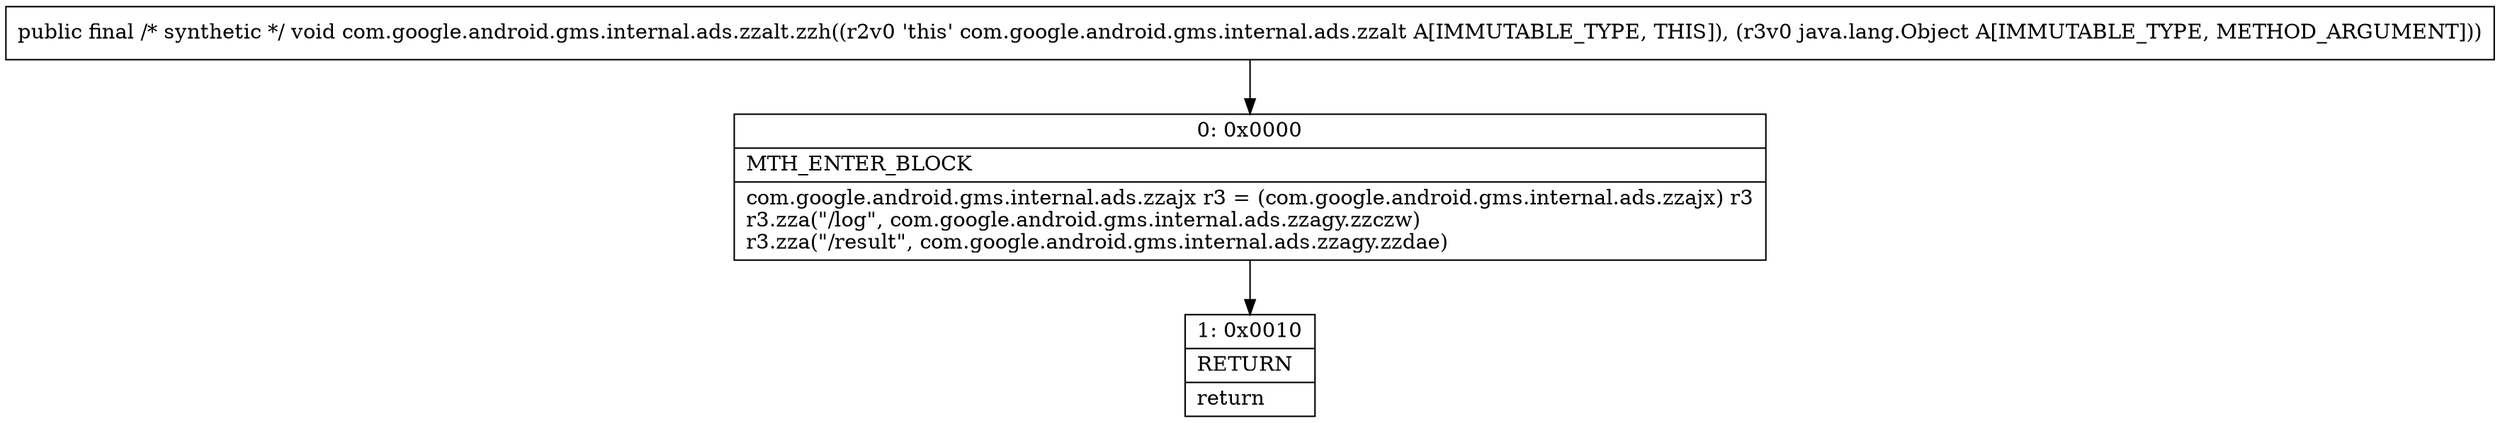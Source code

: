 digraph "CFG forcom.google.android.gms.internal.ads.zzalt.zzh(Ljava\/lang\/Object;)V" {
Node_0 [shape=record,label="{0\:\ 0x0000|MTH_ENTER_BLOCK\l|com.google.android.gms.internal.ads.zzajx r3 = (com.google.android.gms.internal.ads.zzajx) r3\lr3.zza(\"\/log\", com.google.android.gms.internal.ads.zzagy.zzczw)\lr3.zza(\"\/result\", com.google.android.gms.internal.ads.zzagy.zzdae)\l}"];
Node_1 [shape=record,label="{1\:\ 0x0010|RETURN\l|return\l}"];
MethodNode[shape=record,label="{public final \/* synthetic *\/ void com.google.android.gms.internal.ads.zzalt.zzh((r2v0 'this' com.google.android.gms.internal.ads.zzalt A[IMMUTABLE_TYPE, THIS]), (r3v0 java.lang.Object A[IMMUTABLE_TYPE, METHOD_ARGUMENT])) }"];
MethodNode -> Node_0;
Node_0 -> Node_1;
}

